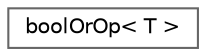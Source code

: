 digraph "Graphical Class Hierarchy"
{
 // LATEX_PDF_SIZE
  bgcolor="transparent";
  edge [fontname=Helvetica,fontsize=10,labelfontname=Helvetica,labelfontsize=10];
  node [fontname=Helvetica,fontsize=10,shape=box,height=0.2,width=0.4];
  rankdir="LR";
  Node0 [id="Node000000",label="boolOrOp\< T \>",height=0.2,width=0.4,color="grey40", fillcolor="white", style="filled",URL="$structFoam_1_1expressions_1_1boolOrOp.html",tooltip=" "];
}
